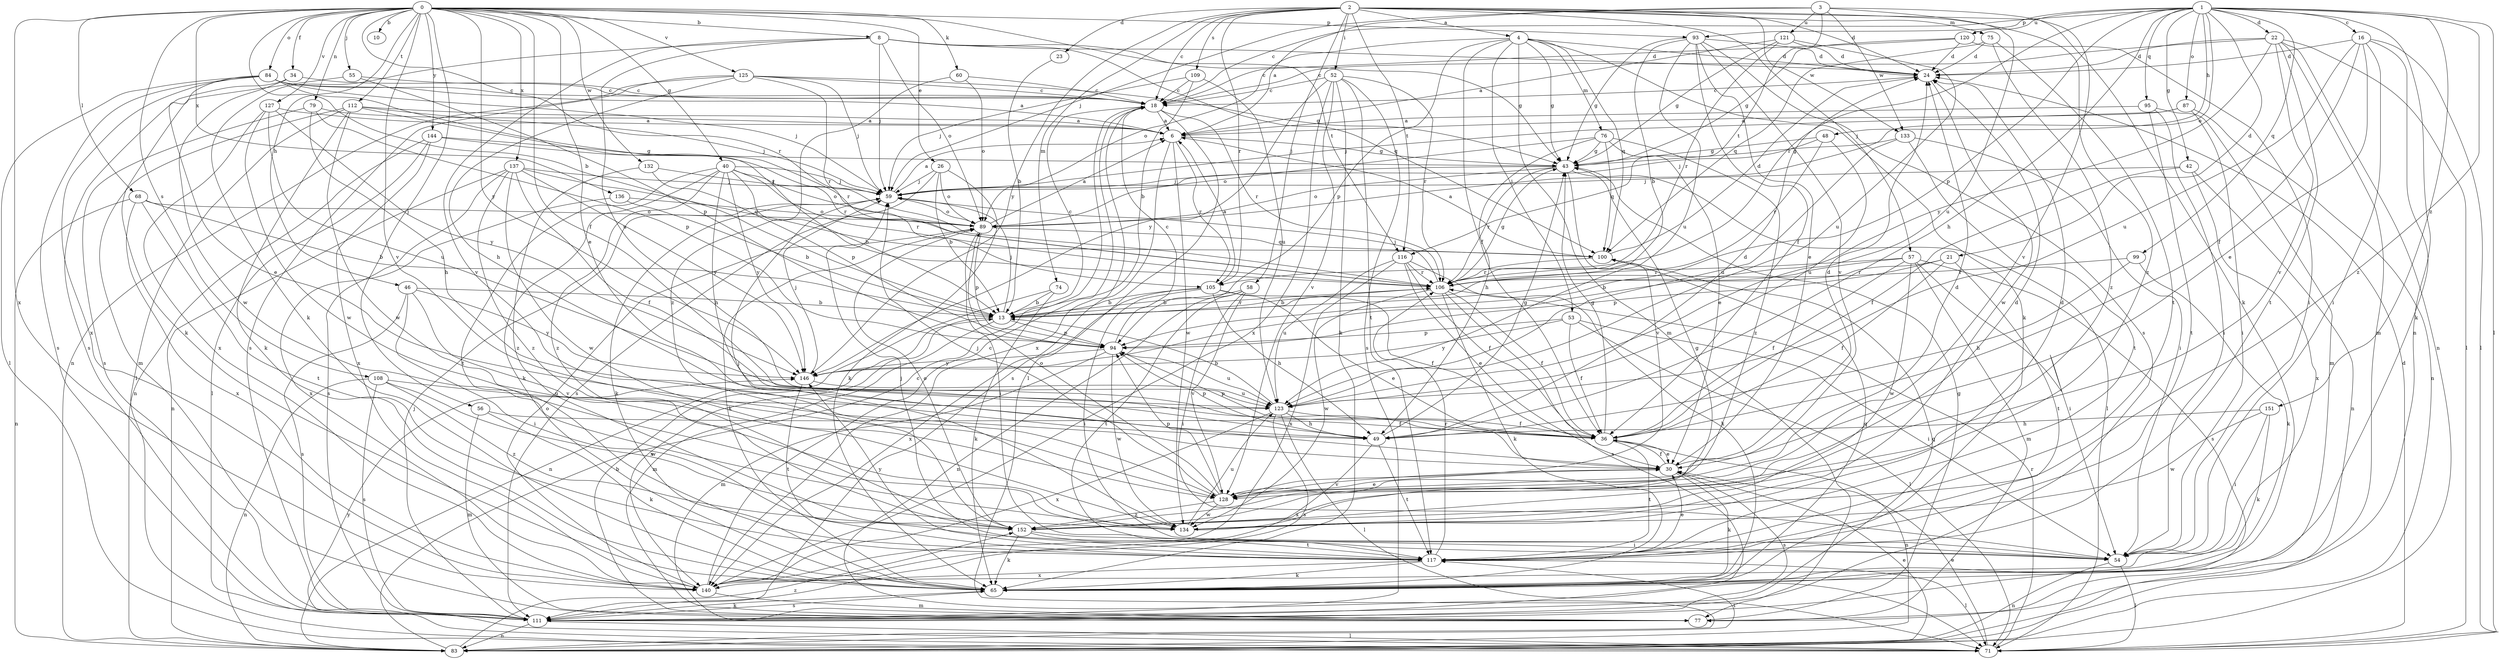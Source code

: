 strict digraph  {
0;
1;
2;
3;
4;
6;
8;
10;
13;
16;
18;
21;
22;
23;
24;
26;
30;
34;
36;
40;
42;
43;
46;
48;
49;
52;
53;
54;
55;
56;
57;
58;
59;
60;
65;
68;
71;
74;
75;
76;
77;
79;
83;
84;
87;
89;
93;
94;
95;
99;
100;
105;
106;
108;
109;
111;
112;
116;
117;
120;
121;
123;
125;
127;
128;
132;
133;
134;
136;
137;
140;
144;
146;
151;
152;
0 -> 8  [label=b];
0 -> 10  [label=b];
0 -> 13  [label=b];
0 -> 26  [label=e];
0 -> 30  [label=e];
0 -> 34  [label=f];
0 -> 36  [label=f];
0 -> 40  [label=g];
0 -> 46  [label=h];
0 -> 55  [label=j];
0 -> 56  [label=j];
0 -> 60  [label=k];
0 -> 68  [label=l];
0 -> 79  [label=n];
0 -> 84  [label=o];
0 -> 93  [label=p];
0 -> 105  [label=r];
0 -> 108  [label=s];
0 -> 112  [label=t];
0 -> 116  [label=t];
0 -> 125  [label=v];
0 -> 127  [label=v];
0 -> 128  [label=v];
0 -> 132  [label=w];
0 -> 136  [label=x];
0 -> 137  [label=x];
0 -> 140  [label=x];
0 -> 144  [label=y];
0 -> 146  [label=y];
1 -> 16  [label=c];
1 -> 18  [label=c];
1 -> 21  [label=d];
1 -> 22  [label=d];
1 -> 42  [label=g];
1 -> 48  [label=h];
1 -> 49  [label=h];
1 -> 71  [label=l];
1 -> 83  [label=n];
1 -> 87  [label=o];
1 -> 89  [label=o];
1 -> 93  [label=p];
1 -> 94  [label=p];
1 -> 95  [label=q];
1 -> 99  [label=q];
1 -> 105  [label=r];
1 -> 120  [label=u];
1 -> 151  [label=z];
1 -> 152  [label=z];
2 -> 4  [label=a];
2 -> 18  [label=c];
2 -> 23  [label=d];
2 -> 24  [label=d];
2 -> 52  [label=i];
2 -> 57  [label=j];
2 -> 58  [label=j];
2 -> 65  [label=k];
2 -> 74  [label=m];
2 -> 75  [label=m];
2 -> 105  [label=r];
2 -> 109  [label=s];
2 -> 116  [label=t];
2 -> 133  [label=w];
2 -> 146  [label=y];
2 -> 152  [label=z];
3 -> 6  [label=a];
3 -> 59  [label=j];
3 -> 116  [label=t];
3 -> 121  [label=u];
3 -> 123  [label=u];
3 -> 128  [label=v];
3 -> 133  [label=w];
4 -> 24  [label=d];
4 -> 36  [label=f];
4 -> 43  [label=g];
4 -> 53  [label=i];
4 -> 65  [label=k];
4 -> 76  [label=m];
4 -> 77  [label=m];
4 -> 89  [label=o];
4 -> 94  [label=p];
4 -> 100  [label=q];
6 -> 43  [label=g];
6 -> 105  [label=r];
6 -> 111  [label=s];
6 -> 134  [label=w];
8 -> 24  [label=d];
8 -> 43  [label=g];
8 -> 59  [label=j];
8 -> 65  [label=k];
8 -> 89  [label=o];
8 -> 100  [label=q];
8 -> 123  [label=u];
8 -> 128  [label=v];
13 -> 18  [label=c];
13 -> 59  [label=j];
13 -> 77  [label=m];
13 -> 94  [label=p];
13 -> 106  [label=r];
13 -> 140  [label=x];
16 -> 24  [label=d];
16 -> 30  [label=e];
16 -> 36  [label=f];
16 -> 54  [label=i];
16 -> 65  [label=k];
16 -> 71  [label=l];
16 -> 123  [label=u];
18 -> 6  [label=a];
18 -> 71  [label=l];
18 -> 106  [label=r];
18 -> 140  [label=x];
21 -> 36  [label=f];
21 -> 94  [label=p];
21 -> 106  [label=r];
21 -> 117  [label=t];
22 -> 18  [label=c];
22 -> 24  [label=d];
22 -> 71  [label=l];
22 -> 77  [label=m];
22 -> 83  [label=n];
22 -> 117  [label=t];
22 -> 128  [label=v];
22 -> 146  [label=y];
23 -> 13  [label=b];
24 -> 18  [label=c];
24 -> 134  [label=w];
26 -> 13  [label=b];
26 -> 59  [label=j];
26 -> 65  [label=k];
26 -> 89  [label=o];
26 -> 111  [label=s];
30 -> 24  [label=d];
30 -> 36  [label=f];
30 -> 65  [label=k];
30 -> 111  [label=s];
30 -> 128  [label=v];
34 -> 18  [label=c];
34 -> 111  [label=s];
34 -> 134  [label=w];
36 -> 30  [label=e];
36 -> 43  [label=g];
36 -> 83  [label=n];
36 -> 94  [label=p];
36 -> 117  [label=t];
40 -> 13  [label=b];
40 -> 49  [label=h];
40 -> 59  [label=j];
40 -> 65  [label=k];
40 -> 89  [label=o];
40 -> 106  [label=r];
40 -> 117  [label=t];
40 -> 146  [label=y];
40 -> 152  [label=z];
42 -> 36  [label=f];
42 -> 59  [label=j];
42 -> 83  [label=n];
42 -> 140  [label=x];
43 -> 59  [label=j];
43 -> 71  [label=l];
43 -> 89  [label=o];
43 -> 106  [label=r];
43 -> 128  [label=v];
46 -> 13  [label=b];
46 -> 54  [label=i];
46 -> 111  [label=s];
46 -> 128  [label=v];
46 -> 146  [label=y];
48 -> 43  [label=g];
48 -> 59  [label=j];
48 -> 106  [label=r];
48 -> 123  [label=u];
49 -> 24  [label=d];
49 -> 43  [label=g];
49 -> 94  [label=p];
49 -> 117  [label=t];
49 -> 140  [label=x];
52 -> 18  [label=c];
52 -> 65  [label=k];
52 -> 106  [label=r];
52 -> 111  [label=s];
52 -> 117  [label=t];
52 -> 128  [label=v];
52 -> 140  [label=x];
52 -> 146  [label=y];
53 -> 36  [label=f];
53 -> 54  [label=i];
53 -> 71  [label=l];
53 -> 94  [label=p];
53 -> 146  [label=y];
54 -> 71  [label=l];
54 -> 83  [label=n];
55 -> 18  [label=c];
55 -> 65  [label=k];
55 -> 94  [label=p];
56 -> 36  [label=f];
56 -> 65  [label=k];
56 -> 77  [label=m];
57 -> 13  [label=b];
57 -> 36  [label=f];
57 -> 54  [label=i];
57 -> 77  [label=m];
57 -> 106  [label=r];
57 -> 111  [label=s];
57 -> 134  [label=w];
58 -> 13  [label=b];
58 -> 54  [label=i];
58 -> 83  [label=n];
58 -> 117  [label=t];
58 -> 128  [label=v];
59 -> 6  [label=a];
59 -> 65  [label=k];
59 -> 89  [label=o];
60 -> 18  [label=c];
60 -> 89  [label=o];
60 -> 152  [label=z];
65 -> 100  [label=q];
65 -> 111  [label=s];
68 -> 13  [label=b];
68 -> 83  [label=n];
68 -> 89  [label=o];
68 -> 117  [label=t];
68 -> 140  [label=x];
71 -> 24  [label=d];
71 -> 30  [label=e];
71 -> 106  [label=r];
71 -> 146  [label=y];
74 -> 13  [label=b];
74 -> 65  [label=k];
74 -> 83  [label=n];
75 -> 24  [label=d];
75 -> 100  [label=q];
75 -> 117  [label=t];
75 -> 152  [label=z];
76 -> 30  [label=e];
76 -> 43  [label=g];
76 -> 49  [label=h];
76 -> 89  [label=o];
76 -> 100  [label=q];
76 -> 152  [label=z];
77 -> 13  [label=b];
77 -> 43  [label=g];
79 -> 6  [label=a];
79 -> 49  [label=h];
79 -> 94  [label=p];
79 -> 111  [label=s];
83 -> 18  [label=c];
83 -> 30  [label=e];
83 -> 117  [label=t];
83 -> 152  [label=z];
84 -> 6  [label=a];
84 -> 18  [label=c];
84 -> 30  [label=e];
84 -> 59  [label=j];
84 -> 71  [label=l];
84 -> 106  [label=r];
84 -> 111  [label=s];
84 -> 140  [label=x];
87 -> 6  [label=a];
87 -> 54  [label=i];
87 -> 59  [label=j];
87 -> 83  [label=n];
89 -> 6  [label=a];
89 -> 54  [label=i];
89 -> 65  [label=k];
89 -> 94  [label=p];
89 -> 100  [label=q];
93 -> 13  [label=b];
93 -> 24  [label=d];
93 -> 30  [label=e];
93 -> 36  [label=f];
93 -> 43  [label=g];
93 -> 111  [label=s];
93 -> 123  [label=u];
93 -> 128  [label=v];
94 -> 18  [label=c];
94 -> 77  [label=m];
94 -> 123  [label=u];
94 -> 134  [label=w];
94 -> 146  [label=y];
95 -> 6  [label=a];
95 -> 54  [label=i];
95 -> 77  [label=m];
95 -> 117  [label=t];
99 -> 49  [label=h];
99 -> 65  [label=k];
99 -> 106  [label=r];
100 -> 6  [label=a];
100 -> 24  [label=d];
100 -> 106  [label=r];
105 -> 6  [label=a];
105 -> 13  [label=b];
105 -> 30  [label=e];
105 -> 36  [label=f];
105 -> 49  [label=h];
105 -> 54  [label=i];
105 -> 140  [label=x];
106 -> 13  [label=b];
106 -> 36  [label=f];
106 -> 43  [label=g];
106 -> 59  [label=j];
106 -> 65  [label=k];
106 -> 111  [label=s];
106 -> 134  [label=w];
108 -> 83  [label=n];
108 -> 111  [label=s];
108 -> 123  [label=u];
108 -> 134  [label=w];
108 -> 152  [label=z];
109 -> 13  [label=b];
109 -> 18  [label=c];
109 -> 59  [label=j];
109 -> 123  [label=u];
111 -> 59  [label=j];
111 -> 65  [label=k];
111 -> 71  [label=l];
111 -> 83  [label=n];
111 -> 100  [label=q];
112 -> 6  [label=a];
112 -> 59  [label=j];
112 -> 65  [label=k];
112 -> 71  [label=l];
112 -> 77  [label=m];
112 -> 106  [label=r];
112 -> 134  [label=w];
116 -> 30  [label=e];
116 -> 36  [label=f];
116 -> 65  [label=k];
116 -> 106  [label=r];
116 -> 123  [label=u];
116 -> 140  [label=x];
117 -> 30  [label=e];
117 -> 59  [label=j];
117 -> 65  [label=k];
117 -> 71  [label=l];
117 -> 106  [label=r];
117 -> 140  [label=x];
117 -> 146  [label=y];
120 -> 18  [label=c];
120 -> 24  [label=d];
120 -> 43  [label=g];
120 -> 54  [label=i];
121 -> 6  [label=a];
121 -> 24  [label=d];
121 -> 43  [label=g];
121 -> 106  [label=r];
121 -> 123  [label=u];
123 -> 13  [label=b];
123 -> 36  [label=f];
123 -> 49  [label=h];
123 -> 71  [label=l];
123 -> 111  [label=s];
123 -> 140  [label=x];
125 -> 18  [label=c];
125 -> 43  [label=g];
125 -> 49  [label=h];
125 -> 59  [label=j];
125 -> 83  [label=n];
125 -> 106  [label=r];
125 -> 111  [label=s];
127 -> 6  [label=a];
127 -> 123  [label=u];
127 -> 134  [label=w];
127 -> 140  [label=x];
127 -> 146  [label=y];
128 -> 24  [label=d];
128 -> 30  [label=e];
128 -> 59  [label=j];
128 -> 89  [label=o];
128 -> 94  [label=p];
128 -> 134  [label=w];
128 -> 152  [label=z];
132 -> 59  [label=j];
132 -> 94  [label=p];
132 -> 152  [label=z];
133 -> 43  [label=g];
133 -> 54  [label=i];
133 -> 117  [label=t];
133 -> 123  [label=u];
134 -> 24  [label=d];
134 -> 43  [label=g];
134 -> 59  [label=j];
134 -> 123  [label=u];
136 -> 13  [label=b];
136 -> 89  [label=o];
136 -> 140  [label=x];
137 -> 36  [label=f];
137 -> 59  [label=j];
137 -> 83  [label=n];
137 -> 100  [label=q];
137 -> 111  [label=s];
137 -> 134  [label=w];
137 -> 146  [label=y];
137 -> 152  [label=z];
140 -> 18  [label=c];
140 -> 77  [label=m];
140 -> 89  [label=o];
144 -> 43  [label=g];
144 -> 71  [label=l];
144 -> 83  [label=n];
144 -> 106  [label=r];
144 -> 140  [label=x];
146 -> 59  [label=j];
146 -> 117  [label=t];
146 -> 123  [label=u];
151 -> 49  [label=h];
151 -> 54  [label=i];
151 -> 65  [label=k];
151 -> 134  [label=w];
152 -> 24  [label=d];
152 -> 54  [label=i];
152 -> 65  [label=k];
152 -> 89  [label=o];
152 -> 117  [label=t];
}
